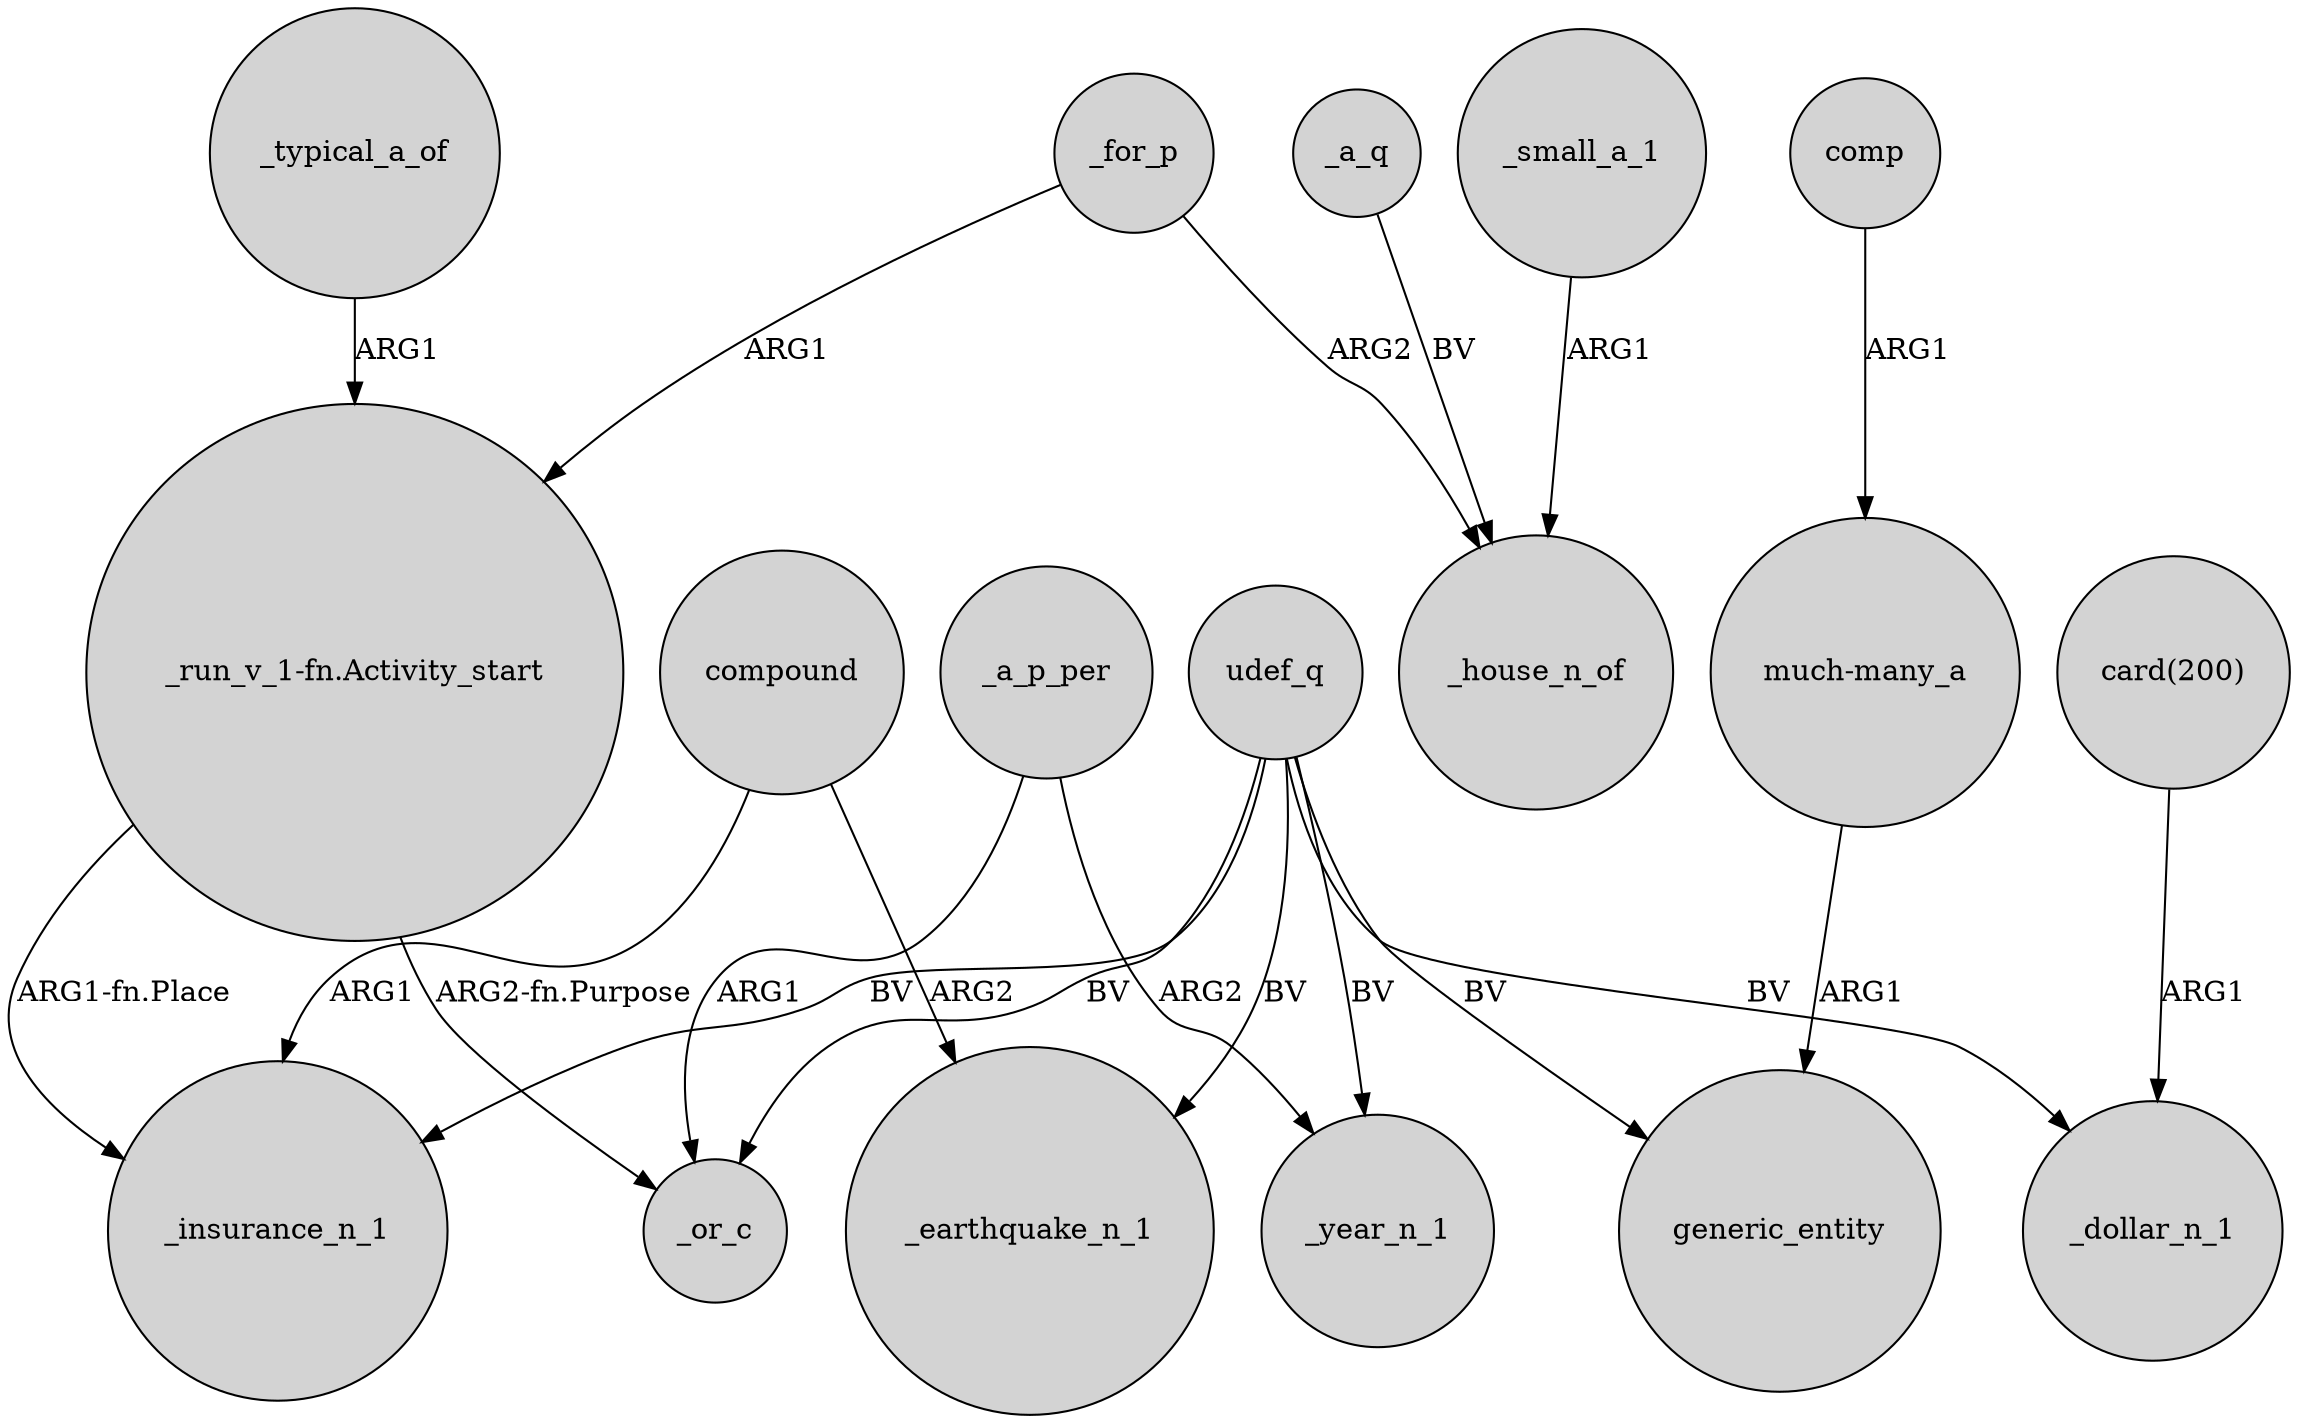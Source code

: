 digraph {
	node [shape=circle style=filled]
	udef_q -> _insurance_n_1 [label=BV]
	_for_p -> "_run_v_1-fn.Activity_start" [label=ARG1]
	_a_p_per -> _year_n_1 [label=ARG2]
	compound -> _insurance_n_1 [label=ARG1]
	udef_q -> generic_entity [label=BV]
	udef_q -> _or_c [label=BV]
	"_run_v_1-fn.Activity_start" -> _or_c [label="ARG2-fn.Purpose"]
	comp -> "much-many_a" [label=ARG1]
	_a_p_per -> _or_c [label=ARG1]
	_for_p -> _house_n_of [label=ARG2]
	"much-many_a" -> generic_entity [label=ARG1]
	udef_q -> _dollar_n_1 [label=BV]
	"_run_v_1-fn.Activity_start" -> _insurance_n_1 [label="ARG1-fn.Place"]
	_a_q -> _house_n_of [label=BV]
	udef_q -> _year_n_1 [label=BV]
	"card(200)" -> _dollar_n_1 [label=ARG1]
	_typical_a_of -> "_run_v_1-fn.Activity_start" [label=ARG1]
	_small_a_1 -> _house_n_of [label=ARG1]
	udef_q -> _earthquake_n_1 [label=BV]
	compound -> _earthquake_n_1 [label=ARG2]
}
